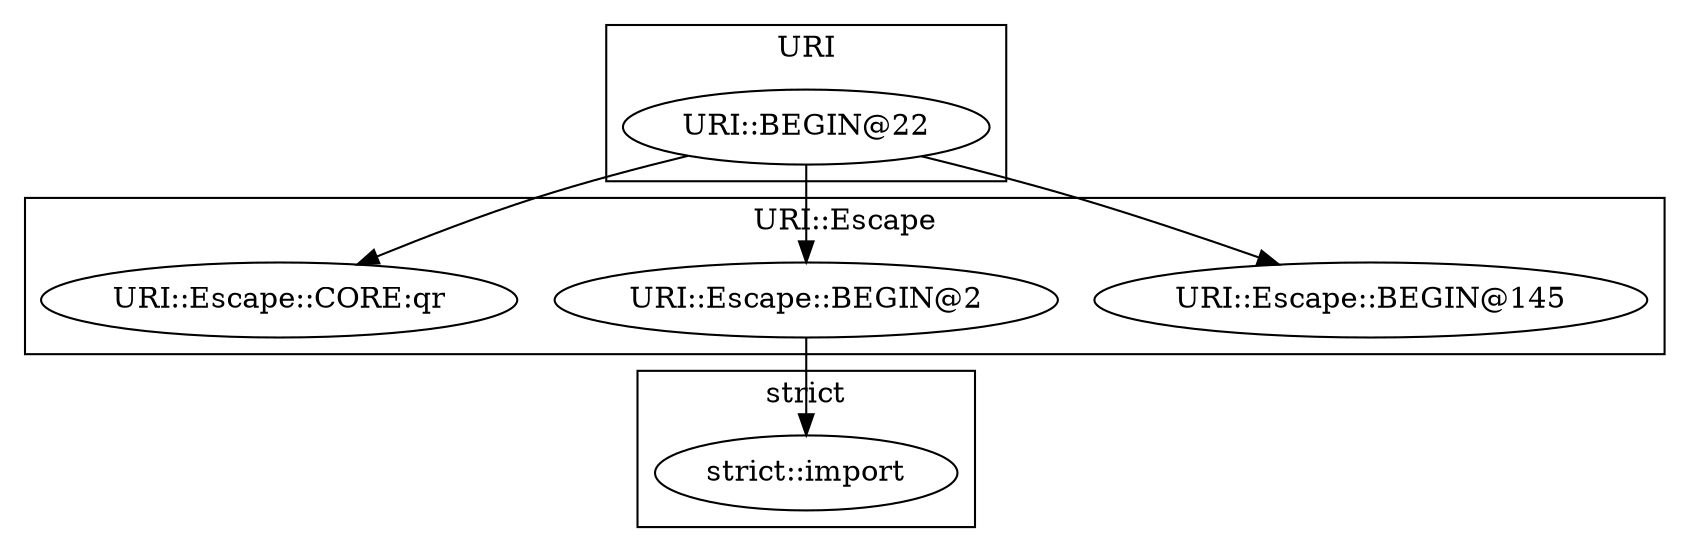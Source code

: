 digraph {
graph [overlap=false]
subgraph cluster_strict {
	label="strict";
	"strict::import";
}
subgraph cluster_URI_Escape {
	label="URI::Escape";
	"URI::Escape::BEGIN@145";
	"URI::Escape::BEGIN@2";
	"URI::Escape::CORE:qr";
}
subgraph cluster_URI {
	label="URI";
	"URI::BEGIN@22";
}
"URI::BEGIN@22" -> "URI::Escape::CORE:qr";
"URI::BEGIN@22" -> "URI::Escape::BEGIN@145";
"URI::BEGIN@22" -> "URI::Escape::BEGIN@2";
"URI::Escape::BEGIN@2" -> "strict::import";
}
